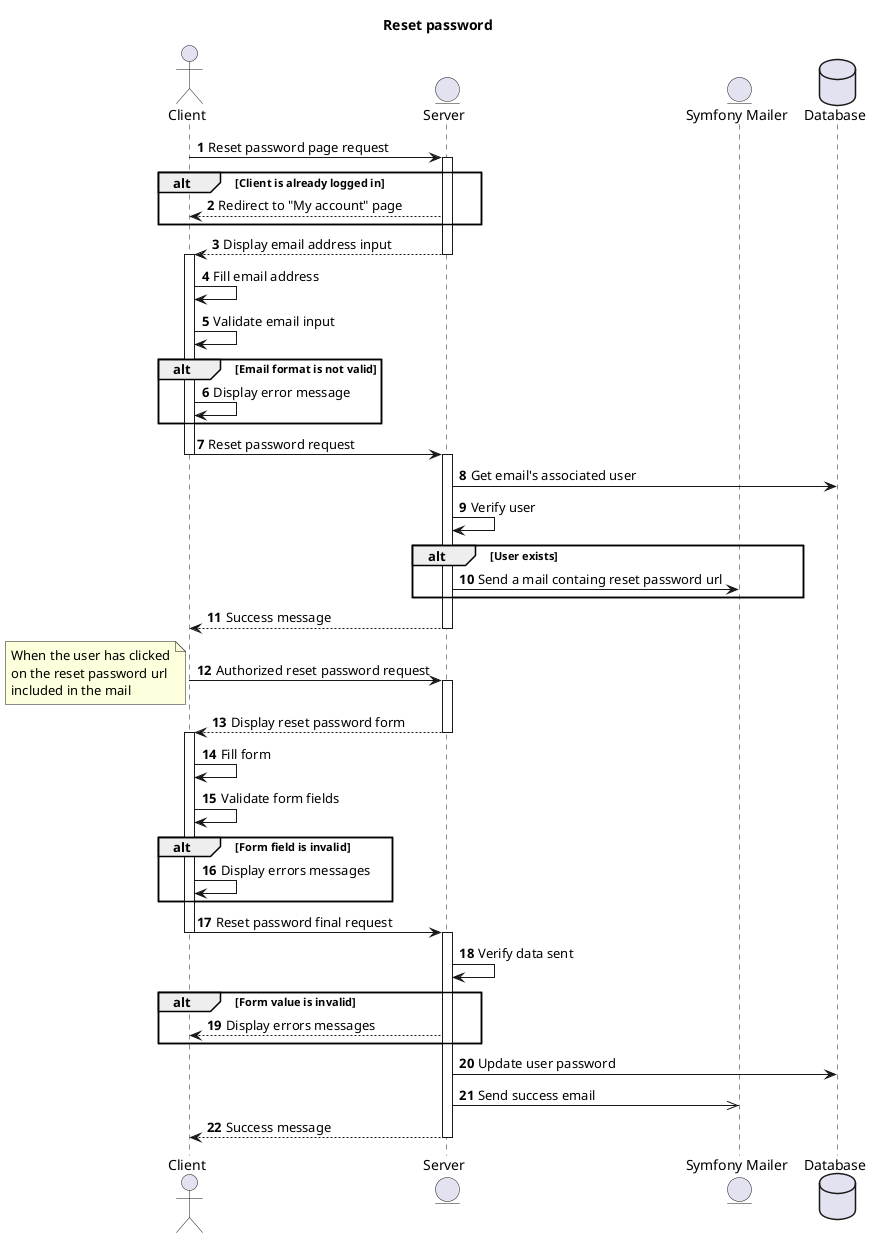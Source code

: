 @startuml

title Reset password
autonumber

actor Client
entity Server 
entity "Symfony Mailer" as SymfonyMailer
Database Database 

Client -> Server : Reset password page request

activate Server

alt Client is already logged in
    Server --> Client : Redirect to "My account" page
end

Server --> Client : Display email address input

deactivate Server

activate Client

Client -> Client : Fill email address
Client -> Client : Validate email input

alt Email format is not valid
    Client -> Client : Display error message
end

Client -> Server : Reset password request 

deactivate Client

activate Server

Server -> Database : Get email's associated user

Server -> Server : Verify user

alt User exists
    Server -> SymfonyMailer : Send a mail containg reset password url
end

Server --> Client : Success message

deactivate Server

Client -> Server : Authorized reset password request
note left
When the user has clicked
on the reset password url
included in the mail
end note

activate Server

Server --> Client : Display reset password form

deactivate Server

activate Client

Client -> Client : Fill form

Client -> Client : Validate form fields

alt Form field is invalid 
    Client -> Client : Display errors messages
end

Client -> Server : Reset password final request

deactivate Client

activate Server

Server -> Server : Verify data sent

alt Form value is invalid 
    Server --> Client : Display errors messages
end

Server -> Database : Update user password

Server ->> SymfonyMailer :  Send success email

Server --> Client : Success message

deactivate Server

@enduml